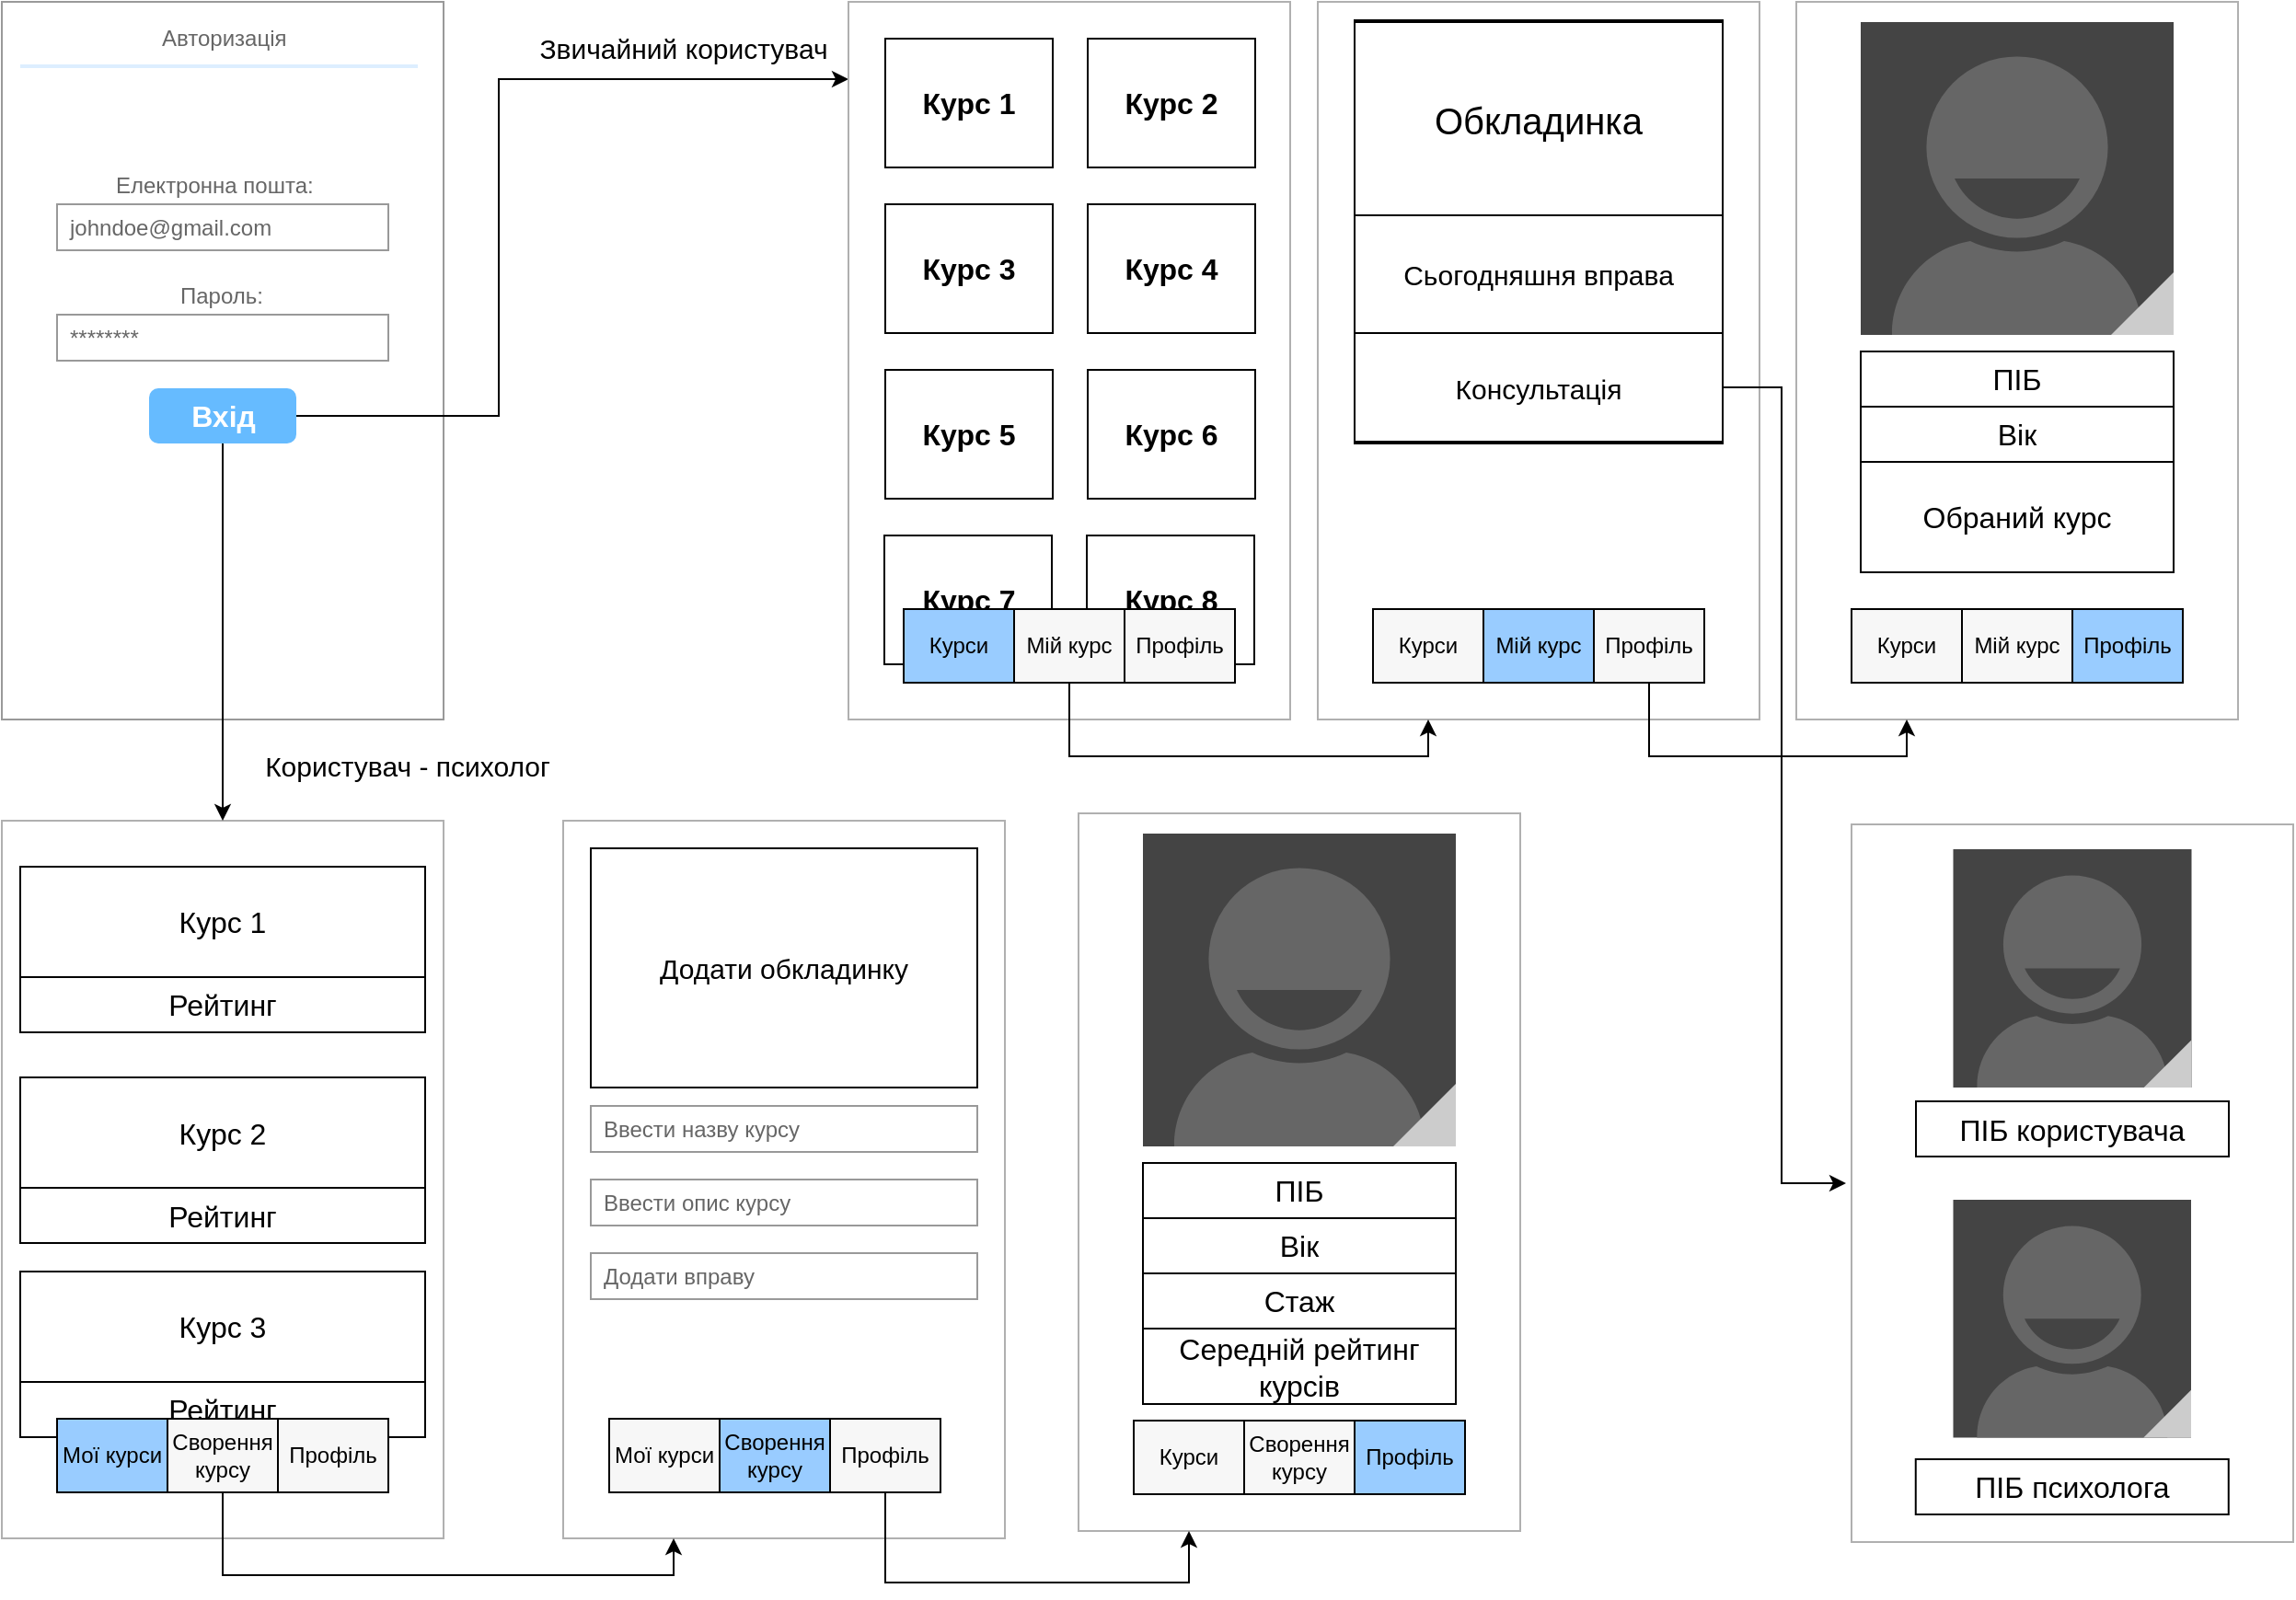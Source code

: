 <mxfile version="22.0.8" type="device">
  <diagram name="Сторінка-1" id="E6WoBWxyuY81QPfrP97D">
    <mxGraphModel dx="1838" dy="906" grid="1" gridSize="10" guides="1" tooltips="1" connect="1" arrows="1" fold="1" page="1" pageScale="1" pageWidth="827" pageHeight="1169" math="0" shadow="0">
      <root>
        <mxCell id="0" />
        <mxCell id="1" parent="0" />
        <mxCell id="DQpNsj_APu9t1mE65Ug2-15" value="" style="rounded=0;whiteSpace=wrap;html=1;rotation=90;direction=south;strokeColor=#B0B0B0;" vertex="1" parent="1">
          <mxGeometry x="640" y="75" width="390" height="240" as="geometry" />
        </mxCell>
        <mxCell id="DQpNsj_APu9t1mE65Ug2-87" value="" style="rounded=0;whiteSpace=wrap;html=1;" vertex="1" parent="1">
          <mxGeometry x="735" y="10" width="200" height="230" as="geometry" />
        </mxCell>
        <mxCell id="DQpNsj_APu9t1mE65Ug2-1" value="" style="strokeWidth=1;shadow=0;dashed=0;align=center;html=1;shape=mxgraph.mockup.forms.rrect;rSize=0;strokeColor=#999999;fillColor=#ffffff;" vertex="1" parent="1">
          <mxGeometry width="240" height="390" as="geometry" />
        </mxCell>
        <mxCell id="DQpNsj_APu9t1mE65Ug2-2" value="Авторизація" style="strokeWidth=1;shadow=0;dashed=0;align=center;html=1;shape=mxgraph.mockup.forms.anchor;fontSize=12;fontColor=#666666;align=left;resizeWidth=1;spacingLeft=0;" vertex="1" parent="DQpNsj_APu9t1mE65Ug2-1">
          <mxGeometry width="70" height="20" relative="1" as="geometry">
            <mxPoint x="85" y="10" as="offset" />
          </mxGeometry>
        </mxCell>
        <mxCell id="DQpNsj_APu9t1mE65Ug2-3" value="" style="shape=line;strokeColor=#ddeeff;strokeWidth=2;html=1;resizeWidth=1;" vertex="1" parent="DQpNsj_APu9t1mE65Ug2-1">
          <mxGeometry width="216" height="10" relative="1" as="geometry">
            <mxPoint x="10" y="30" as="offset" />
          </mxGeometry>
        </mxCell>
        <mxCell id="DQpNsj_APu9t1mE65Ug2-4" value="Електронна пошта:" style="strokeWidth=1;shadow=0;dashed=0;align=center;html=1;shape=mxgraph.mockup.forms.anchor;fontSize=12;fontColor=#666666;align=left;resizeWidth=1;spacingLeft=0;" vertex="1" parent="DQpNsj_APu9t1mE65Ug2-1">
          <mxGeometry width="120" height="20" relative="1" as="geometry">
            <mxPoint x="60" y="90" as="offset" />
          </mxGeometry>
        </mxCell>
        <mxCell id="DQpNsj_APu9t1mE65Ug2-5" value="johndoe@gmail.com" style="strokeWidth=1;shadow=0;dashed=0;align=center;html=1;shape=mxgraph.mockup.forms.rrect;rSize=0;strokeColor=#999999;fontColor=#666666;align=left;spacingLeft=5;resizeWidth=1;" vertex="1" parent="DQpNsj_APu9t1mE65Ug2-1">
          <mxGeometry width="180" height="25" relative="1" as="geometry">
            <mxPoint x="30" y="110" as="offset" />
          </mxGeometry>
        </mxCell>
        <mxCell id="DQpNsj_APu9t1mE65Ug2-6" value="Пароль:" style="strokeWidth=1;shadow=0;dashed=0;align=center;html=1;shape=mxgraph.mockup.forms.anchor;fontSize=12;fontColor=#666666;align=left;resizeWidth=1;spacingLeft=0;" vertex="1" parent="DQpNsj_APu9t1mE65Ug2-1">
          <mxGeometry width="50" height="20" relative="1" as="geometry">
            <mxPoint x="95" y="150" as="offset" />
          </mxGeometry>
        </mxCell>
        <mxCell id="DQpNsj_APu9t1mE65Ug2-7" value="********" style="strokeWidth=1;shadow=0;dashed=0;align=center;html=1;shape=mxgraph.mockup.forms.rrect;rSize=0;strokeColor=#999999;fontColor=#666666;align=left;spacingLeft=5;resizeWidth=1;" vertex="1" parent="DQpNsj_APu9t1mE65Ug2-1">
          <mxGeometry width="180" height="25" relative="1" as="geometry">
            <mxPoint x="30" y="170" as="offset" />
          </mxGeometry>
        </mxCell>
        <mxCell id="DQpNsj_APu9t1mE65Ug2-8" value="Вхід" style="strokeWidth=1;shadow=0;dashed=0;align=center;html=1;shape=mxgraph.mockup.forms.rrect;rSize=5;strokeColor=none;fontColor=#ffffff;fillColor=#66bbff;fontSize=16;fontStyle=1;" vertex="1" parent="DQpNsj_APu9t1mE65Ug2-1">
          <mxGeometry y="1" width="80" height="30" relative="1" as="geometry">
            <mxPoint x="80" y="-180" as="offset" />
          </mxGeometry>
        </mxCell>
        <mxCell id="DQpNsj_APu9t1mE65Ug2-16" style="edgeStyle=orthogonalEdgeStyle;rounded=0;orthogonalLoop=1;jettySize=auto;html=1;" edge="1" parent="1" source="DQpNsj_APu9t1mE65Ug2-8">
          <mxGeometry relative="1" as="geometry">
            <mxPoint x="460" y="42" as="targetPoint" />
            <Array as="points">
              <mxPoint x="270" y="225" />
              <mxPoint x="270" y="42" />
            </Array>
          </mxGeometry>
        </mxCell>
        <mxCell id="DQpNsj_APu9t1mE65Ug2-26" value="&lt;font style=&quot;font-size: 15px;&quot;&gt;Звичайний користувач&lt;/font&gt;" style="text;html=1;align=center;verticalAlign=middle;resizable=0;points=[];autosize=1;strokeColor=none;fillColor=none;" vertex="1" parent="1">
          <mxGeometry x="280" y="10" width="180" height="30" as="geometry" />
        </mxCell>
        <mxCell id="DQpNsj_APu9t1mE65Ug2-81" value="" style="rounded=0;whiteSpace=wrap;html=1;rotation=90;direction=south;strokeColor=#B0B0B0;" vertex="1" parent="1">
          <mxGeometry x="930" y="522" width="390" height="240" as="geometry" />
        </mxCell>
        <mxCell id="DQpNsj_APu9t1mE65Ug2-82" value="" style="rounded=0;whiteSpace=wrap;html=1;rotation=90;direction=south;strokeColor=#B0B0B0;" vertex="1" parent="1">
          <mxGeometry x="230" y="520" width="390" height="240" as="geometry" />
        </mxCell>
        <mxCell id="DQpNsj_APu9t1mE65Ug2-83" value="" style="rounded=0;whiteSpace=wrap;html=1;rotation=90;direction=south;strokeColor=#B0B0B0;" vertex="1" parent="1">
          <mxGeometry x="-75" y="520" width="390" height="240" as="geometry" />
        </mxCell>
        <mxCell id="DQpNsj_APu9t1mE65Ug2-84" value="" style="rounded=0;whiteSpace=wrap;html=1;rotation=90;direction=south;strokeColor=#B0B0B0;" vertex="1" parent="1">
          <mxGeometry x="900" y="75" width="390" height="240" as="geometry" />
        </mxCell>
        <mxCell id="DQpNsj_APu9t1mE65Ug2-86" value="&lt;font style=&quot;font-size: 20px;&quot;&gt;Обкладинка&lt;/font&gt;" style="rounded=0;whiteSpace=wrap;html=1;" vertex="1" parent="1">
          <mxGeometry x="735" y="11" width="200" height="105" as="geometry" />
        </mxCell>
        <mxCell id="DQpNsj_APu9t1mE65Ug2-88" value="" style="group" vertex="1" connectable="0" parent="1">
          <mxGeometry x="745" y="330" width="180" height="40" as="geometry" />
        </mxCell>
        <mxCell id="DQpNsj_APu9t1mE65Ug2-89" value="Курси" style="rounded=1;whiteSpace=wrap;html=1;arcSize=0;fillColor=#F7F7F7;fontColor=#000000;" vertex="1" parent="DQpNsj_APu9t1mE65Ug2-88">
          <mxGeometry width="60" height="40" as="geometry" />
        </mxCell>
        <mxCell id="DQpNsj_APu9t1mE65Ug2-90" value="Мій курс" style="rounded=1;whiteSpace=wrap;html=1;arcSize=0;fillColor=#99CCFF;fontColor=#000000;" vertex="1" parent="DQpNsj_APu9t1mE65Ug2-88">
          <mxGeometry x="60" width="60" height="40" as="geometry" />
        </mxCell>
        <mxCell id="DQpNsj_APu9t1mE65Ug2-91" value="Профіль" style="rounded=1;whiteSpace=wrap;html=1;arcSize=0;fillColor=#F7F7F7;fontColor=#000000;" vertex="1" parent="DQpNsj_APu9t1mE65Ug2-88">
          <mxGeometry x="120" width="60" height="40" as="geometry" />
        </mxCell>
        <mxCell id="DQpNsj_APu9t1mE65Ug2-92" value="&lt;font style=&quot;font-size: 15px;&quot;&gt;Сьогодняшня вправа&lt;/font&gt;" style="rounded=0;whiteSpace=wrap;html=1;" vertex="1" parent="1">
          <mxGeometry x="735" y="116" width="200" height="64" as="geometry" />
        </mxCell>
        <mxCell id="DQpNsj_APu9t1mE65Ug2-155" style="edgeStyle=orthogonalEdgeStyle;rounded=0;orthogonalLoop=1;jettySize=auto;html=1;entryX=1;entryY=0.5;entryDx=0;entryDy=0;" edge="1" parent="1">
          <mxGeometry relative="1" as="geometry">
            <mxPoint x="932.0" y="209.529" as="sourcePoint" />
            <mxPoint x="1002.0" y="642" as="targetPoint" />
            <Array as="points">
              <mxPoint x="967" y="210" />
              <mxPoint x="967" y="642" />
            </Array>
          </mxGeometry>
        </mxCell>
        <mxCell id="DQpNsj_APu9t1mE65Ug2-94" value="&lt;font style=&quot;font-size: 15px;&quot;&gt;Консультація&lt;/font&gt;" style="rounded=0;whiteSpace=wrap;html=1;" vertex="1" parent="1">
          <mxGeometry x="735" y="180" width="200" height="59" as="geometry" />
        </mxCell>
        <mxCell id="DQpNsj_APu9t1mE65Ug2-95" style="edgeStyle=orthogonalEdgeStyle;rounded=0;orthogonalLoop=1;jettySize=auto;html=1;entryX=0.75;entryY=0;entryDx=0;entryDy=0;" edge="1" parent="1" source="DQpNsj_APu9t1mE65Ug2-91" target="DQpNsj_APu9t1mE65Ug2-84">
          <mxGeometry relative="1" as="geometry">
            <Array as="points">
              <mxPoint x="895" y="410" />
              <mxPoint x="1035" y="410" />
            </Array>
          </mxGeometry>
        </mxCell>
        <mxCell id="DQpNsj_APu9t1mE65Ug2-96" value="" style="verticalLabelPosition=bottom;verticalAlign=top;html=1;shadow=0;dashed=0;strokeWidth=1;shape=mxgraph.android.contact_badge_normal;sketch=0;" vertex="1" parent="1">
          <mxGeometry x="1010" y="11" width="170" height="170" as="geometry" />
        </mxCell>
        <mxCell id="DQpNsj_APu9t1mE65Ug2-97" value="&lt;font style=&quot;font-size: 16px;&quot;&gt;ПІБ&lt;/font&gt;" style="rounded=0;whiteSpace=wrap;html=1;" vertex="1" parent="1">
          <mxGeometry x="1010" y="190" width="170" height="30" as="geometry" />
        </mxCell>
        <mxCell id="DQpNsj_APu9t1mE65Ug2-98" value="&lt;span style=&quot;font-size: 16px;&quot;&gt;Вік&lt;/span&gt;" style="rounded=0;whiteSpace=wrap;html=1;" vertex="1" parent="1">
          <mxGeometry x="1010" y="220" width="170" height="30" as="geometry" />
        </mxCell>
        <mxCell id="DQpNsj_APu9t1mE65Ug2-99" value="&lt;span style=&quot;font-size: 16px;&quot;&gt;Обраний курс&lt;/span&gt;" style="rounded=0;whiteSpace=wrap;html=1;" vertex="1" parent="1">
          <mxGeometry x="1010" y="250" width="170" height="60" as="geometry" />
        </mxCell>
        <mxCell id="DQpNsj_APu9t1mE65Ug2-100" value="" style="group" vertex="1" connectable="0" parent="1">
          <mxGeometry x="1005" y="330" width="180" height="40" as="geometry" />
        </mxCell>
        <mxCell id="DQpNsj_APu9t1mE65Ug2-101" value="Курси" style="rounded=1;whiteSpace=wrap;html=1;arcSize=0;fillColor=#F7F7F7;fontColor=#000000;" vertex="1" parent="DQpNsj_APu9t1mE65Ug2-100">
          <mxGeometry width="60" height="40" as="geometry" />
        </mxCell>
        <mxCell id="DQpNsj_APu9t1mE65Ug2-102" value="Мій курс" style="rounded=1;whiteSpace=wrap;html=1;arcSize=0;fillColor=#F7F7F7;fontColor=#000000;" vertex="1" parent="DQpNsj_APu9t1mE65Ug2-100">
          <mxGeometry x="60" width="60" height="40" as="geometry" />
        </mxCell>
        <mxCell id="DQpNsj_APu9t1mE65Ug2-103" value="Профіль" style="rounded=1;whiteSpace=wrap;html=1;arcSize=0;fillColor=#99CCFF;fontColor=#000000;" vertex="1" parent="DQpNsj_APu9t1mE65Ug2-100">
          <mxGeometry x="120" width="60" height="40" as="geometry" />
        </mxCell>
        <mxCell id="DQpNsj_APu9t1mE65Ug2-104" style="edgeStyle=orthogonalEdgeStyle;rounded=0;orthogonalLoop=1;jettySize=auto;html=1;entryX=0.5;entryY=1;entryDx=0;entryDy=0;" edge="1" parent="1" source="DQpNsj_APu9t1mE65Ug2-8" target="DQpNsj_APu9t1mE65Ug2-83">
          <mxGeometry relative="1" as="geometry" />
        </mxCell>
        <mxCell id="DQpNsj_APu9t1mE65Ug2-105" value="&lt;font style=&quot;font-size: 15px;&quot;&gt;Користувач - психолог&lt;/font&gt;" style="text;html=1;align=center;verticalAlign=middle;resizable=0;points=[];autosize=1;strokeColor=none;fillColor=none;" vertex="1" parent="1">
          <mxGeometry x="130" y="400" width="180" height="30" as="geometry" />
        </mxCell>
        <mxCell id="DQpNsj_APu9t1mE65Ug2-107" value="" style="group" vertex="1" connectable="0" parent="1">
          <mxGeometry x="30" y="770" width="200" height="40" as="geometry" />
        </mxCell>
        <mxCell id="DQpNsj_APu9t1mE65Ug2-131" value="&lt;font style=&quot;font-size: 16px;&quot;&gt;Рейтинг&lt;/font&gt;" style="rounded=0;whiteSpace=wrap;html=1;" vertex="1" parent="DQpNsj_APu9t1mE65Ug2-107">
          <mxGeometry x="-20" y="-20" width="220" height="30" as="geometry" />
        </mxCell>
        <mxCell id="DQpNsj_APu9t1mE65Ug2-108" value="Мої курси" style="rounded=1;whiteSpace=wrap;html=1;arcSize=0;fillColor=#99CCFF;fontColor=#000000;" vertex="1" parent="DQpNsj_APu9t1mE65Ug2-107">
          <mxGeometry width="60" height="40" as="geometry" />
        </mxCell>
        <mxCell id="DQpNsj_APu9t1mE65Ug2-109" value="Сворення курсу" style="rounded=1;whiteSpace=wrap;html=1;arcSize=0;fillColor=#F7F7F7;fontColor=#000000;" vertex="1" parent="DQpNsj_APu9t1mE65Ug2-107">
          <mxGeometry x="60" width="60" height="40" as="geometry" />
        </mxCell>
        <mxCell id="DQpNsj_APu9t1mE65Ug2-110" value="Профіль" style="rounded=1;whiteSpace=wrap;html=1;arcSize=0;fillColor=#F7F7F7;fontColor=#000000;" vertex="1" parent="DQpNsj_APu9t1mE65Ug2-107">
          <mxGeometry x="120" width="60" height="40" as="geometry" />
        </mxCell>
        <mxCell id="DQpNsj_APu9t1mE65Ug2-14" value="" style="rounded=0;whiteSpace=wrap;html=1;rotation=90;direction=south;strokeColor=#B0B0B0;" vertex="1" parent="1">
          <mxGeometry x="385" y="75" width="390" height="240" as="geometry" />
        </mxCell>
        <mxCell id="DQpNsj_APu9t1mE65Ug2-17" value="&lt;b&gt;&lt;font style=&quot;font-size: 16px;&quot;&gt;Курс 1&lt;/font&gt;&lt;/b&gt;" style="rounded=0;whiteSpace=wrap;html=1;" vertex="1" parent="1">
          <mxGeometry x="480" y="20" width="91" height="70" as="geometry" />
        </mxCell>
        <mxCell id="DQpNsj_APu9t1mE65Ug2-18" value="&lt;b style=&quot;border-color: var(--border-color);&quot;&gt;&lt;font style=&quot;border-color: var(--border-color); font-size: 16px;&quot;&gt;Курс 2&lt;/font&gt;&lt;/b&gt;" style="rounded=0;whiteSpace=wrap;html=1;" vertex="1" parent="1">
          <mxGeometry x="590" y="20" width="91" height="70" as="geometry" />
        </mxCell>
        <mxCell id="DQpNsj_APu9t1mE65Ug2-19" value="&lt;b style=&quot;border-color: var(--border-color);&quot;&gt;&lt;font style=&quot;border-color: var(--border-color); font-size: 16px;&quot;&gt;Курс 3&lt;/font&gt;&lt;/b&gt;" style="rounded=0;whiteSpace=wrap;html=1;" vertex="1" parent="1">
          <mxGeometry x="480" y="110" width="91" height="70" as="geometry" />
        </mxCell>
        <mxCell id="DQpNsj_APu9t1mE65Ug2-20" value="&lt;b style=&quot;border-color: var(--border-color);&quot;&gt;&lt;font style=&quot;border-color: var(--border-color); font-size: 16px;&quot;&gt;Курс 4&lt;/font&gt;&lt;/b&gt;" style="rounded=0;whiteSpace=wrap;html=1;" vertex="1" parent="1">
          <mxGeometry x="590" y="110" width="91" height="70" as="geometry" />
        </mxCell>
        <mxCell id="DQpNsj_APu9t1mE65Ug2-21" value="&lt;b style=&quot;border-color: var(--border-color);&quot;&gt;&lt;font style=&quot;border-color: var(--border-color); font-size: 16px;&quot;&gt;Курс 6&lt;/font&gt;&lt;/b&gt;" style="rounded=0;whiteSpace=wrap;html=1;" vertex="1" parent="1">
          <mxGeometry x="590" y="200" width="91" height="70" as="geometry" />
        </mxCell>
        <mxCell id="DQpNsj_APu9t1mE65Ug2-22" value="&lt;b style=&quot;border-color: var(--border-color);&quot;&gt;&lt;font style=&quot;border-color: var(--border-color); font-size: 16px;&quot;&gt;Курс 5&lt;/font&gt;&lt;/b&gt;" style="rounded=0;whiteSpace=wrap;html=1;" vertex="1" parent="1">
          <mxGeometry x="480" y="200" width="91" height="70" as="geometry" />
        </mxCell>
        <mxCell id="DQpNsj_APu9t1mE65Ug2-123" value="&lt;b style=&quot;border-color: var(--border-color);&quot;&gt;&lt;font style=&quot;border-color: var(--border-color); font-size: 16px;&quot;&gt;Курс 8&lt;/font&gt;&lt;/b&gt;" style="rounded=0;whiteSpace=wrap;html=1;" vertex="1" parent="1">
          <mxGeometry x="589.5" y="290" width="91" height="70" as="geometry" />
        </mxCell>
        <mxCell id="DQpNsj_APu9t1mE65Ug2-124" value="&lt;b style=&quot;border-color: var(--border-color);&quot;&gt;&lt;font style=&quot;border-color: var(--border-color); font-size: 16px;&quot;&gt;Курс 7&lt;/font&gt;&lt;/b&gt;" style="rounded=0;whiteSpace=wrap;html=1;" vertex="1" parent="1">
          <mxGeometry x="479.5" y="290" width="91" height="70" as="geometry" />
        </mxCell>
        <mxCell id="DQpNsj_APu9t1mE65Ug2-75" value="" style="group" vertex="1" connectable="0" parent="1">
          <mxGeometry x="490" y="330" width="190.5" height="40" as="geometry" />
        </mxCell>
        <mxCell id="DQpNsj_APu9t1mE65Ug2-73" value="Мій курс" style="rounded=1;whiteSpace=wrap;html=1;arcSize=0;fillColor=#F7F7F7;fontColor=#000000;" vertex="1" parent="DQpNsj_APu9t1mE65Ug2-75">
          <mxGeometry x="60" width="60" height="40" as="geometry" />
        </mxCell>
        <mxCell id="DQpNsj_APu9t1mE65Ug2-74" value="Профіль" style="rounded=1;whiteSpace=wrap;html=1;arcSize=0;fillColor=#F7F7F7;fontColor=#000000;" vertex="1" parent="DQpNsj_APu9t1mE65Ug2-75">
          <mxGeometry x="120" width="60" height="40" as="geometry" />
        </mxCell>
        <mxCell id="DQpNsj_APu9t1mE65Ug2-72" value="Курси" style="rounded=1;whiteSpace=wrap;html=1;arcSize=0;fillColor=#99CCFF;fontColor=#000000;" vertex="1" parent="DQpNsj_APu9t1mE65Ug2-75">
          <mxGeometry width="60" height="40" as="geometry" />
        </mxCell>
        <mxCell id="DQpNsj_APu9t1mE65Ug2-125" value="&lt;font style=&quot;font-size: 16px;&quot;&gt;Курс 1&lt;/font&gt;" style="rounded=0;whiteSpace=wrap;html=1;" vertex="1" parent="1">
          <mxGeometry x="10" y="470" width="220" height="60" as="geometry" />
        </mxCell>
        <mxCell id="DQpNsj_APu9t1mE65Ug2-126" value="&lt;font style=&quot;font-size: 16px;&quot;&gt;Курс 2&lt;/font&gt;" style="rounded=0;whiteSpace=wrap;html=1;" vertex="1" parent="1">
          <mxGeometry x="10" y="584.5" width="220" height="60" as="geometry" />
        </mxCell>
        <mxCell id="DQpNsj_APu9t1mE65Ug2-127" value="&lt;font style=&quot;font-size: 16px;&quot;&gt;Курс 3&lt;/font&gt;" style="rounded=0;whiteSpace=wrap;html=1;" vertex="1" parent="1">
          <mxGeometry x="10" y="690" width="220" height="60" as="geometry" />
        </mxCell>
        <mxCell id="DQpNsj_APu9t1mE65Ug2-129" value="&lt;font style=&quot;font-size: 16px;&quot;&gt;Рейтинг&lt;/font&gt;" style="rounded=0;whiteSpace=wrap;html=1;" vertex="1" parent="1">
          <mxGeometry x="10" y="530" width="220" height="30" as="geometry" />
        </mxCell>
        <mxCell id="DQpNsj_APu9t1mE65Ug2-130" value="&lt;font style=&quot;font-size: 16px;&quot;&gt;Рейтинг&lt;/font&gt;" style="rounded=0;whiteSpace=wrap;html=1;" vertex="1" parent="1">
          <mxGeometry x="10" y="644.5" width="220" height="30" as="geometry" />
        </mxCell>
        <mxCell id="DQpNsj_APu9t1mE65Ug2-85" style="edgeStyle=orthogonalEdgeStyle;rounded=0;orthogonalLoop=1;jettySize=auto;html=1;entryX=0.75;entryY=0;entryDx=0;entryDy=0;" edge="1" parent="1" source="DQpNsj_APu9t1mE65Ug2-73" target="DQpNsj_APu9t1mE65Ug2-15">
          <mxGeometry relative="1" as="geometry">
            <Array as="points">
              <mxPoint x="580" y="410" />
              <mxPoint x="775" y="410" />
            </Array>
          </mxGeometry>
        </mxCell>
        <mxCell id="DQpNsj_APu9t1mE65Ug2-132" style="edgeStyle=orthogonalEdgeStyle;rounded=0;orthogonalLoop=1;jettySize=auto;html=1;entryX=0.75;entryY=0;entryDx=0;entryDy=0;" edge="1" parent="1" source="DQpNsj_APu9t1mE65Ug2-109" target="DQpNsj_APu9t1mE65Ug2-82">
          <mxGeometry relative="1" as="geometry">
            <Array as="points">
              <mxPoint x="120" y="855" />
              <mxPoint x="365" y="855" />
            </Array>
          </mxGeometry>
        </mxCell>
        <mxCell id="DQpNsj_APu9t1mE65Ug2-133" value="&lt;font style=&quot;font-size: 15px;&quot;&gt;Додати обкладинку&lt;/font&gt;" style="rounded=0;whiteSpace=wrap;html=1;" vertex="1" parent="1">
          <mxGeometry x="320" y="460" width="210" height="130" as="geometry" />
        </mxCell>
        <mxCell id="DQpNsj_APu9t1mE65Ug2-135" value="Ввести назву курсу" style="strokeWidth=1;shadow=0;dashed=0;align=center;html=1;shape=mxgraph.mockup.forms.rrect;rSize=0;strokeColor=#999999;fontColor=#666666;align=left;spacingLeft=5;resizeWidth=1;" vertex="1" parent="1">
          <mxGeometry x="320" y="600" width="210" height="25" as="geometry" />
        </mxCell>
        <mxCell id="DQpNsj_APu9t1mE65Ug2-136" value="Ввести опис курсу" style="strokeWidth=1;shadow=0;dashed=0;align=center;html=1;shape=mxgraph.mockup.forms.rrect;rSize=0;strokeColor=#999999;fontColor=#666666;align=left;spacingLeft=5;resizeWidth=1;" vertex="1" parent="1">
          <mxGeometry x="320" y="640" width="210" height="25" as="geometry" />
        </mxCell>
        <mxCell id="DQpNsj_APu9t1mE65Ug2-137" value="Додати вправу" style="strokeWidth=1;shadow=0;dashed=0;align=center;html=1;shape=mxgraph.mockup.forms.rrect;rSize=0;strokeColor=#999999;fontColor=#666666;align=left;spacingLeft=5;resizeWidth=1;" vertex="1" parent="1">
          <mxGeometry x="320" y="680" width="210" height="25" as="geometry" />
        </mxCell>
        <mxCell id="DQpNsj_APu9t1mE65Ug2-139" value="" style="group" vertex="1" connectable="0" parent="1">
          <mxGeometry x="330" y="770" width="200" height="40" as="geometry" />
        </mxCell>
        <mxCell id="DQpNsj_APu9t1mE65Ug2-141" value="Мої курси" style="rounded=1;whiteSpace=wrap;html=1;arcSize=0;fillColor=#F7F7F7;fontColor=#000000;" vertex="1" parent="DQpNsj_APu9t1mE65Ug2-139">
          <mxGeometry width="60" height="40" as="geometry" />
        </mxCell>
        <mxCell id="DQpNsj_APu9t1mE65Ug2-142" value="Сворення курсу" style="rounded=1;whiteSpace=wrap;html=1;arcSize=0;fillColor=#99CCFF;fontColor=#000000;" vertex="1" parent="DQpNsj_APu9t1mE65Ug2-139">
          <mxGeometry x="60" width="60" height="40" as="geometry" />
        </mxCell>
        <mxCell id="DQpNsj_APu9t1mE65Ug2-143" value="Профіль" style="rounded=1;whiteSpace=wrap;html=1;arcSize=0;fillColor=#F7F7F7;fontColor=#000000;" vertex="1" parent="DQpNsj_APu9t1mE65Ug2-139">
          <mxGeometry x="120" width="60" height="40" as="geometry" />
        </mxCell>
        <mxCell id="DQpNsj_APu9t1mE65Ug2-144" value="" style="rounded=0;whiteSpace=wrap;html=1;rotation=90;direction=south;strokeColor=#B0B0B0;" vertex="1" parent="1">
          <mxGeometry x="510" y="516" width="390" height="240" as="geometry" />
        </mxCell>
        <mxCell id="DQpNsj_APu9t1mE65Ug2-145" value="" style="verticalLabelPosition=bottom;verticalAlign=top;html=1;shadow=0;dashed=0;strokeWidth=1;shape=mxgraph.android.contact_badge_normal;sketch=0;" vertex="1" parent="1">
          <mxGeometry x="620" y="452" width="170" height="170" as="geometry" />
        </mxCell>
        <mxCell id="DQpNsj_APu9t1mE65Ug2-146" value="&lt;font style=&quot;font-size: 16px;&quot;&gt;ПІБ&lt;/font&gt;" style="rounded=0;whiteSpace=wrap;html=1;" vertex="1" parent="1">
          <mxGeometry x="620" y="631" width="170" height="30" as="geometry" />
        </mxCell>
        <mxCell id="DQpNsj_APu9t1mE65Ug2-147" value="&lt;span style=&quot;font-size: 16px;&quot;&gt;Вік&lt;/span&gt;" style="rounded=0;whiteSpace=wrap;html=1;" vertex="1" parent="1">
          <mxGeometry x="620" y="661" width="170" height="30" as="geometry" />
        </mxCell>
        <mxCell id="DQpNsj_APu9t1mE65Ug2-148" value="&lt;span style=&quot;font-size: 16px;&quot;&gt;Середній рейтинг курсів&lt;/span&gt;" style="rounded=0;whiteSpace=wrap;html=1;" vertex="1" parent="1">
          <mxGeometry x="620" y="721" width="170" height="41" as="geometry" />
        </mxCell>
        <mxCell id="DQpNsj_APu9t1mE65Ug2-149" value="" style="group" vertex="1" connectable="0" parent="1">
          <mxGeometry x="615" y="771" width="180" height="40" as="geometry" />
        </mxCell>
        <mxCell id="DQpNsj_APu9t1mE65Ug2-150" value="Курси" style="rounded=1;whiteSpace=wrap;html=1;arcSize=0;fillColor=#F7F7F7;fontColor=#000000;" vertex="1" parent="DQpNsj_APu9t1mE65Ug2-149">
          <mxGeometry width="60" height="40" as="geometry" />
        </mxCell>
        <mxCell id="DQpNsj_APu9t1mE65Ug2-151" value="Сворення курсу" style="rounded=1;whiteSpace=wrap;html=1;arcSize=0;fillColor=#F7F7F7;fontColor=#000000;" vertex="1" parent="DQpNsj_APu9t1mE65Ug2-149">
          <mxGeometry x="60" width="60" height="40" as="geometry" />
        </mxCell>
        <mxCell id="DQpNsj_APu9t1mE65Ug2-152" value="Профіль" style="rounded=1;whiteSpace=wrap;html=1;arcSize=0;fillColor=#99CCFF;fontColor=#000000;" vertex="1" parent="DQpNsj_APu9t1mE65Ug2-149">
          <mxGeometry x="120" width="60" height="40" as="geometry" />
        </mxCell>
        <mxCell id="DQpNsj_APu9t1mE65Ug2-153" style="edgeStyle=orthogonalEdgeStyle;rounded=0;orthogonalLoop=1;jettySize=auto;html=1;entryX=0.75;entryY=0;entryDx=0;entryDy=0;" edge="1" parent="1" source="DQpNsj_APu9t1mE65Ug2-143" target="DQpNsj_APu9t1mE65Ug2-144">
          <mxGeometry relative="1" as="geometry">
            <Array as="points">
              <mxPoint x="480" y="859" />
              <mxPoint x="645" y="859" />
            </Array>
          </mxGeometry>
        </mxCell>
        <mxCell id="DQpNsj_APu9t1mE65Ug2-154" value="&lt;span style=&quot;font-size: 16px;&quot;&gt;Стаж&lt;/span&gt;" style="rounded=0;whiteSpace=wrap;html=1;" vertex="1" parent="1">
          <mxGeometry x="620" y="691" width="170" height="30" as="geometry" />
        </mxCell>
        <mxCell id="DQpNsj_APu9t1mE65Ug2-156" value="" style="verticalLabelPosition=bottom;verticalAlign=top;html=1;shadow=0;dashed=0;strokeWidth=1;shape=mxgraph.android.contact_badge_normal;sketch=0;" vertex="1" parent="1">
          <mxGeometry x="1060.25" y="460.5" width="129.5" height="129.5" as="geometry" />
        </mxCell>
        <mxCell id="DQpNsj_APu9t1mE65Ug2-157" value="" style="verticalLabelPosition=bottom;verticalAlign=top;html=1;shadow=0;dashed=0;strokeWidth=1;shape=mxgraph.android.contact_badge_normal;sketch=0;" vertex="1" parent="1">
          <mxGeometry x="1060.25" y="651" width="129.25" height="129.25" as="geometry" />
        </mxCell>
        <mxCell id="DQpNsj_APu9t1mE65Ug2-158" value="&lt;font style=&quot;font-size: 16px;&quot;&gt;ПІБ користувача&lt;/font&gt;" style="rounded=0;whiteSpace=wrap;html=1;" vertex="1" parent="1">
          <mxGeometry x="1040" y="597.5" width="170" height="30" as="geometry" />
        </mxCell>
        <mxCell id="DQpNsj_APu9t1mE65Ug2-160" value="&lt;font style=&quot;font-size: 16px;&quot;&gt;ПІБ психолога&lt;/font&gt;" style="rounded=0;whiteSpace=wrap;html=1;" vertex="1" parent="1">
          <mxGeometry x="1039.88" y="792" width="170" height="30" as="geometry" />
        </mxCell>
      </root>
    </mxGraphModel>
  </diagram>
</mxfile>
